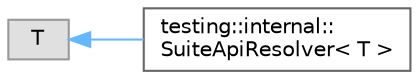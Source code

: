 digraph "Graphical Class Hierarchy"
{
 // LATEX_PDF_SIZE
  bgcolor="transparent";
  edge [fontname=Helvetica,fontsize=10,labelfontname=Helvetica,labelfontsize=10];
  node [fontname=Helvetica,fontsize=10,shape=box,height=0.2,width=0.4];
  rankdir="LR";
  Node0 [id="Node000000",label="T",height=0.2,width=0.4,color="grey60", fillcolor="#E0E0E0", style="filled",tooltip=" "];
  Node0 -> Node1 [id="edge59_Node000000_Node000001",dir="back",color="steelblue1",style="solid",tooltip=" "];
  Node1 [id="Node000001",label="testing::internal::\lSuiteApiResolver\< T \>",height=0.2,width=0.4,color="grey40", fillcolor="white", style="filled",URL="$structtesting_1_1internal_1_1_suite_api_resolver.html",tooltip=" "];
}
